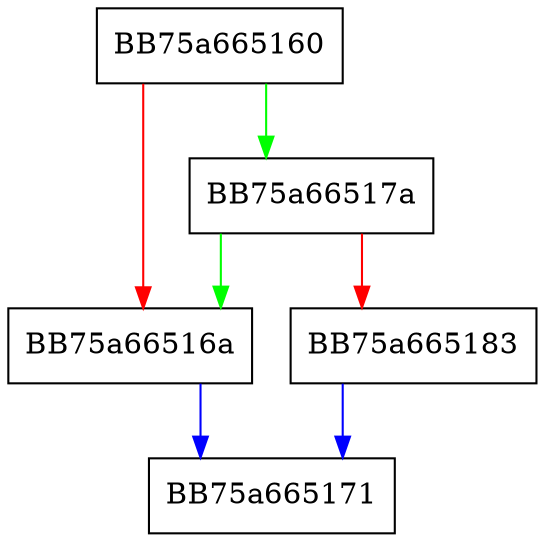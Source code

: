 digraph isTrustedPath {
  node [shape="box"];
  graph [splines=ortho];
  BB75a665160 -> BB75a66517a [color="green"];
  BB75a665160 -> BB75a66516a [color="red"];
  BB75a66516a -> BB75a665171 [color="blue"];
  BB75a66517a -> BB75a66516a [color="green"];
  BB75a66517a -> BB75a665183 [color="red"];
  BB75a665183 -> BB75a665171 [color="blue"];
}